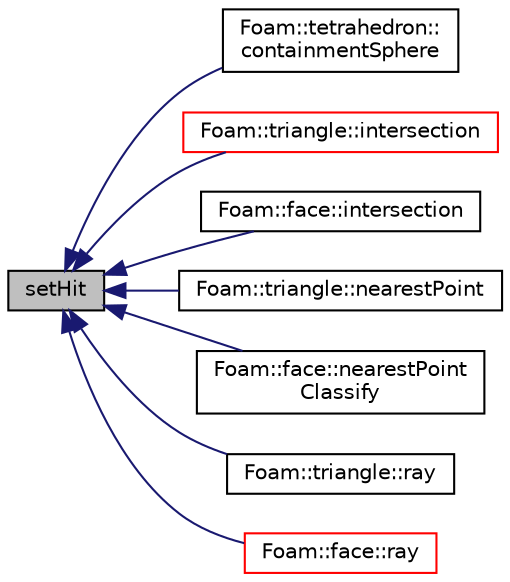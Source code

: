 digraph "setHit"
{
  bgcolor="transparent";
  edge [fontname="Helvetica",fontsize="10",labelfontname="Helvetica",labelfontsize="10"];
  node [fontname="Helvetica",fontsize="10",shape=record];
  rankdir="LR";
  Node1 [label="setHit",height=0.2,width=0.4,color="black", fillcolor="grey75", style="filled", fontcolor="black"];
  Node1 -> Node2 [dir="back",color="midnightblue",fontsize="10",style="solid",fontname="Helvetica"];
  Node2 [label="Foam::tetrahedron::\lcontainmentSphere",height=0.2,width=0.4,color="black",URL="$a02561.html#a98235773e9056665aabcb40cb3b9110c",tooltip="Return (min)containment sphere, i.e. the smallest sphere with. "];
  Node1 -> Node3 [dir="back",color="midnightblue",fontsize="10",style="solid",fontname="Helvetica"];
  Node3 [label="Foam::triangle::intersection",height=0.2,width=0.4,color="red",URL="$a02664.html#abaab0bde7aa64f05d8755787824985f1",tooltip="Fast intersection with a ray. "];
  Node1 -> Node4 [dir="back",color="midnightblue",fontsize="10",style="solid",fontname="Helvetica"];
  Node4 [label="Foam::face::intersection",height=0.2,width=0.4,color="black",URL="$a00709.html#a7fc4530719ef5666e372be1b8b856d9a",tooltip="Fast intersection with a ray. "];
  Node1 -> Node5 [dir="back",color="midnightblue",fontsize="10",style="solid",fontname="Helvetica"];
  Node5 [label="Foam::triangle::nearestPoint",height=0.2,width=0.4,color="black",URL="$a02664.html#a422f024721942d5e5195c68116fb29ea",tooltip="Return nearest point to line on triangle. Returns hit if. "];
  Node1 -> Node6 [dir="back",color="midnightblue",fontsize="10",style="solid",fontname="Helvetica"];
  Node6 [label="Foam::face::nearestPoint\lClassify",height=0.2,width=0.4,color="black",URL="$a00709.html#a4b69c61851aca1928f953b2bc359578d",tooltip="Return nearest point to face and classify it: "];
  Node1 -> Node7 [dir="back",color="midnightblue",fontsize="10",style="solid",fontname="Helvetica"];
  Node7 [label="Foam::triangle::ray",height=0.2,width=0.4,color="black",URL="$a02664.html#a8ea99d01d55fc0a554c3a4fcbfde70d8",tooltip="Return point intersection with a ray. "];
  Node1 -> Node8 [dir="back",color="midnightblue",fontsize="10",style="solid",fontname="Helvetica"];
  Node8 [label="Foam::face::ray",height=0.2,width=0.4,color="red",URL="$a00709.html#ac68371e675a335c343dfa54b1dbf662d",tooltip="Return potential intersection with face with a ray starting. "];
}

